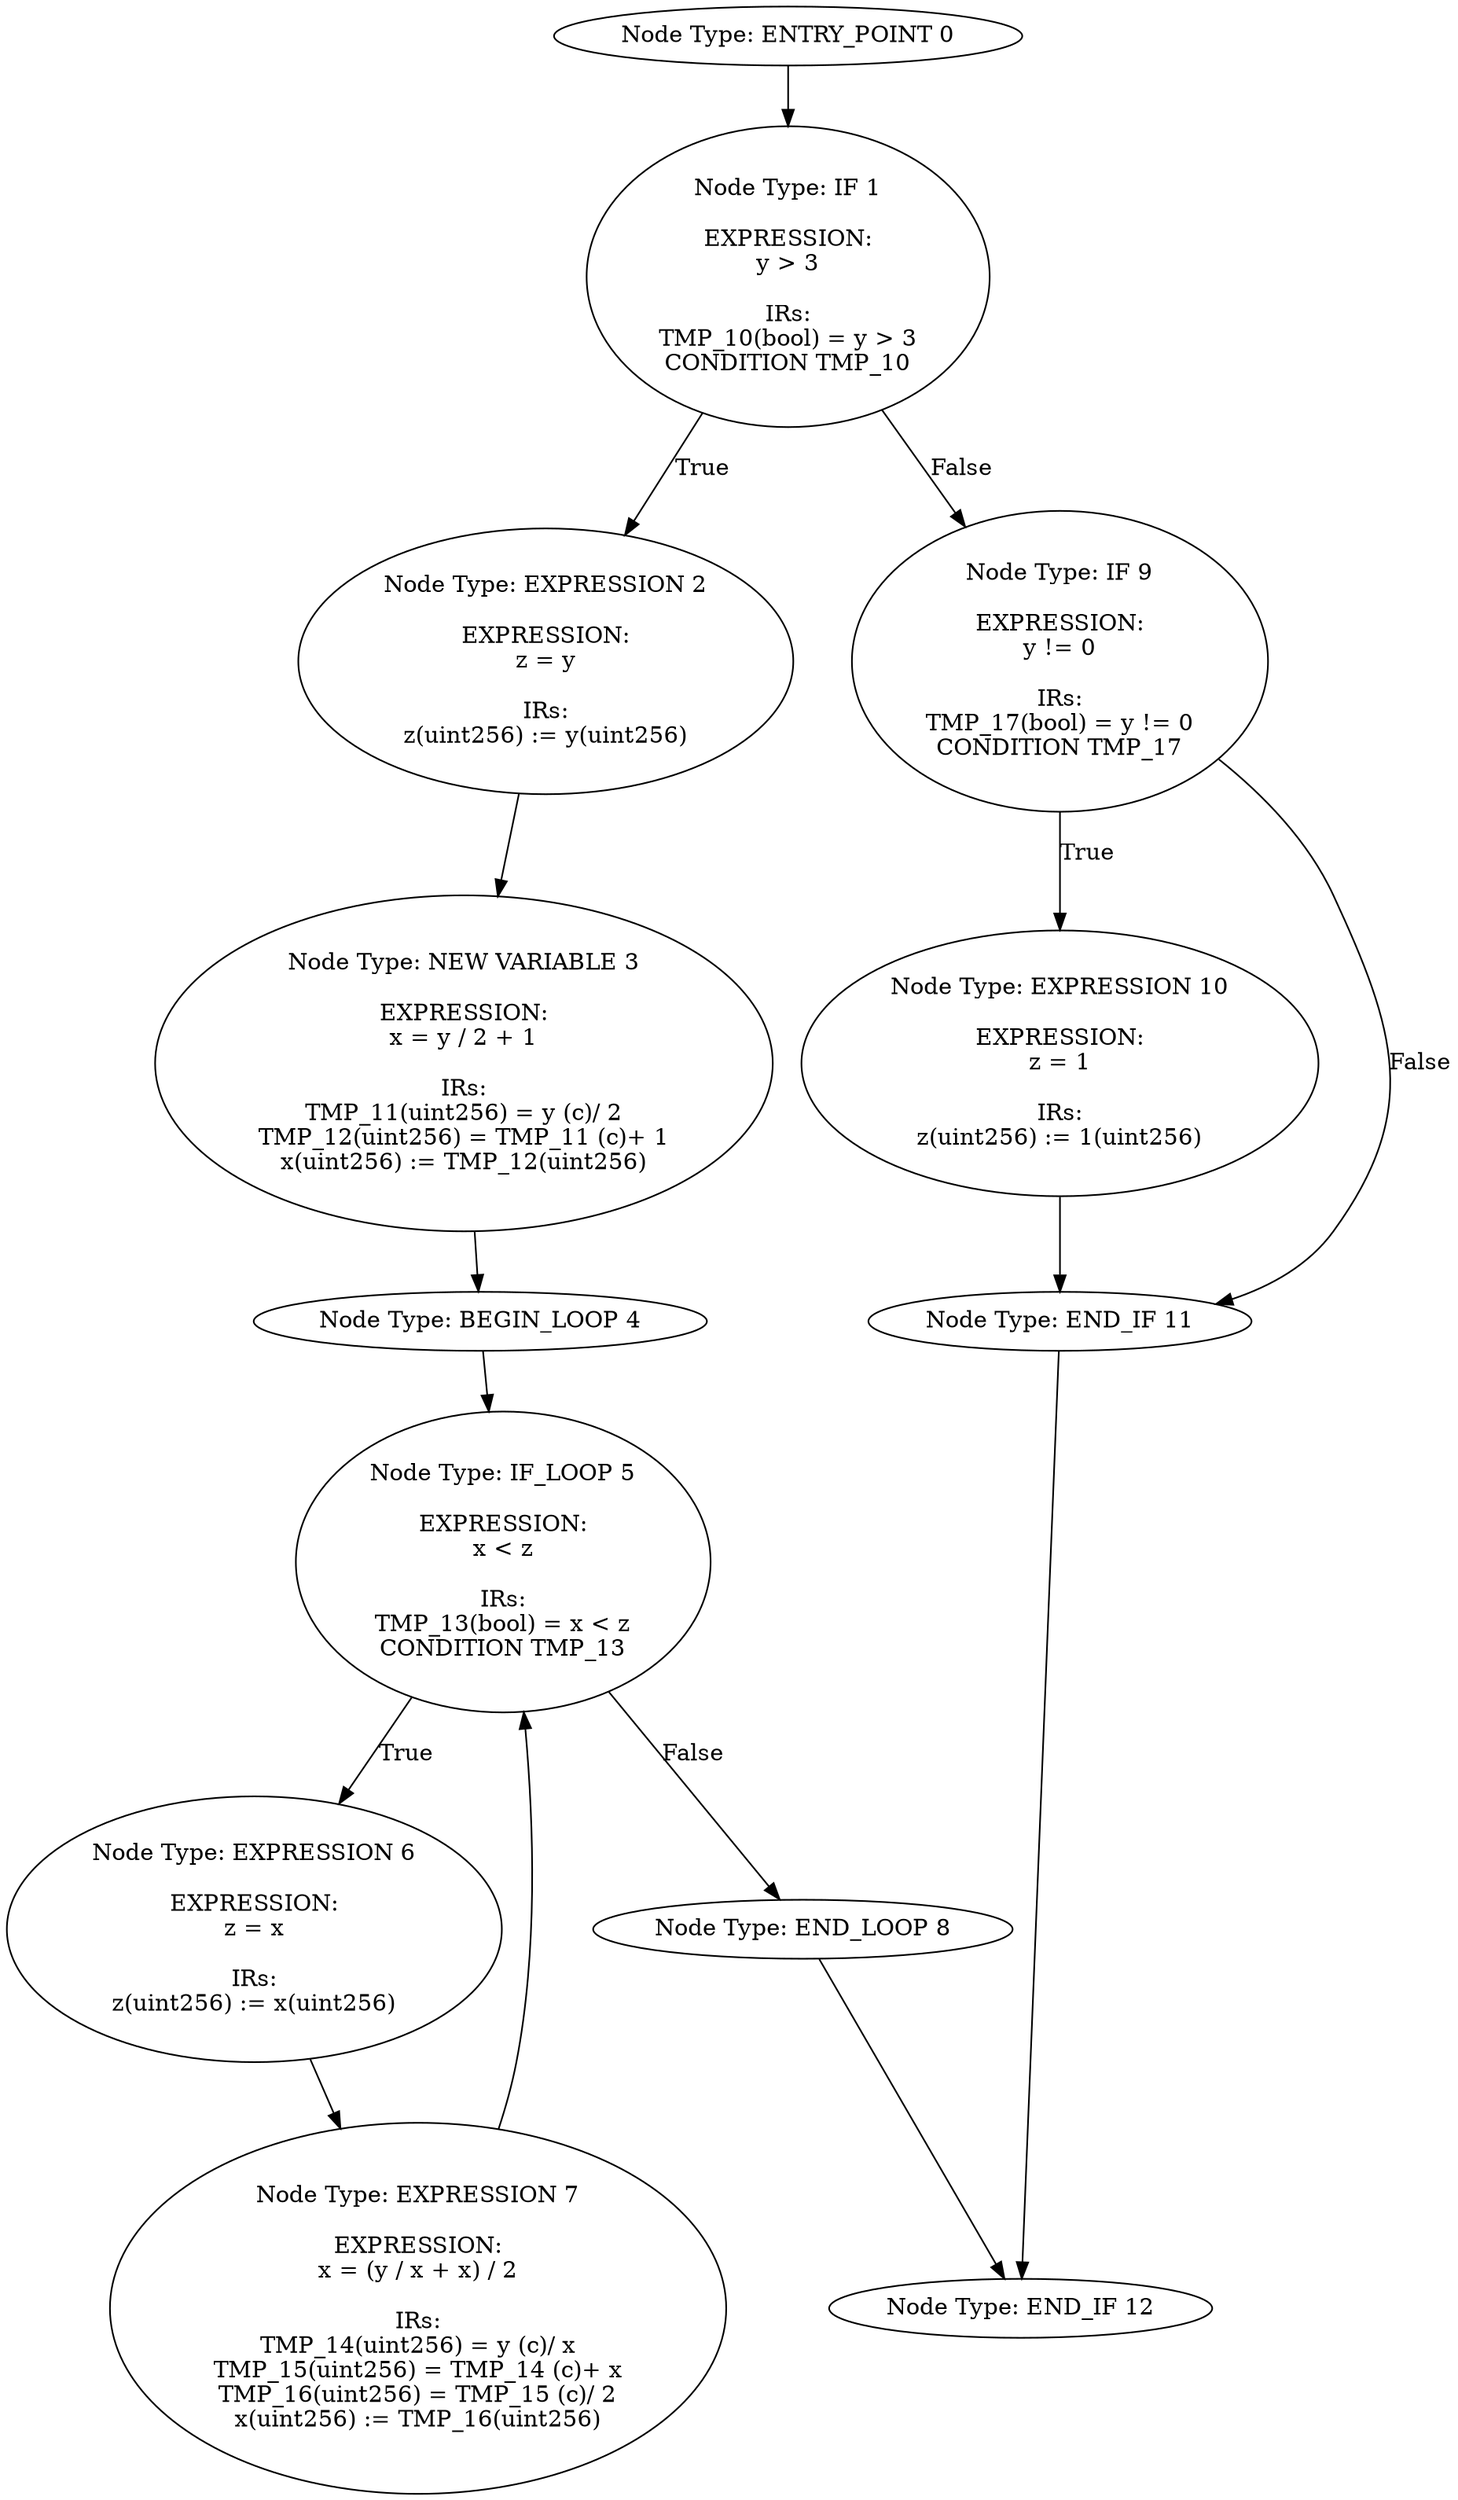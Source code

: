 digraph{
0[label="Node Type: ENTRY_POINT 0
"];
0->1;
1[label="Node Type: IF 1

EXPRESSION:
y > 3

IRs:
TMP_10(bool) = y > 3
CONDITION TMP_10"];
1->2[label="True"];
1->9[label="False"];
2[label="Node Type: EXPRESSION 2

EXPRESSION:
z = y

IRs:
z(uint256) := y(uint256)"];
2->3;
3[label="Node Type: NEW VARIABLE 3

EXPRESSION:
x = y / 2 + 1

IRs:
TMP_11(uint256) = y (c)/ 2
TMP_12(uint256) = TMP_11 (c)+ 1
x(uint256) := TMP_12(uint256)"];
3->4;
4[label="Node Type: BEGIN_LOOP 4
"];
4->5;
5[label="Node Type: IF_LOOP 5

EXPRESSION:
x < z

IRs:
TMP_13(bool) = x < z
CONDITION TMP_13"];
5->6[label="True"];
5->8[label="False"];
6[label="Node Type: EXPRESSION 6

EXPRESSION:
z = x

IRs:
z(uint256) := x(uint256)"];
6->7;
7[label="Node Type: EXPRESSION 7

EXPRESSION:
x = (y / x + x) / 2

IRs:
TMP_14(uint256) = y (c)/ x
TMP_15(uint256) = TMP_14 (c)+ x
TMP_16(uint256) = TMP_15 (c)/ 2
x(uint256) := TMP_16(uint256)"];
7->5;
8[label="Node Type: END_LOOP 8
"];
8->12;
9[label="Node Type: IF 9

EXPRESSION:
y != 0

IRs:
TMP_17(bool) = y != 0
CONDITION TMP_17"];
9->10[label="True"];
9->11[label="False"];
10[label="Node Type: EXPRESSION 10

EXPRESSION:
z = 1

IRs:
z(uint256) := 1(uint256)"];
10->11;
11[label="Node Type: END_IF 11
"];
11->12;
12[label="Node Type: END_IF 12
"];
}
